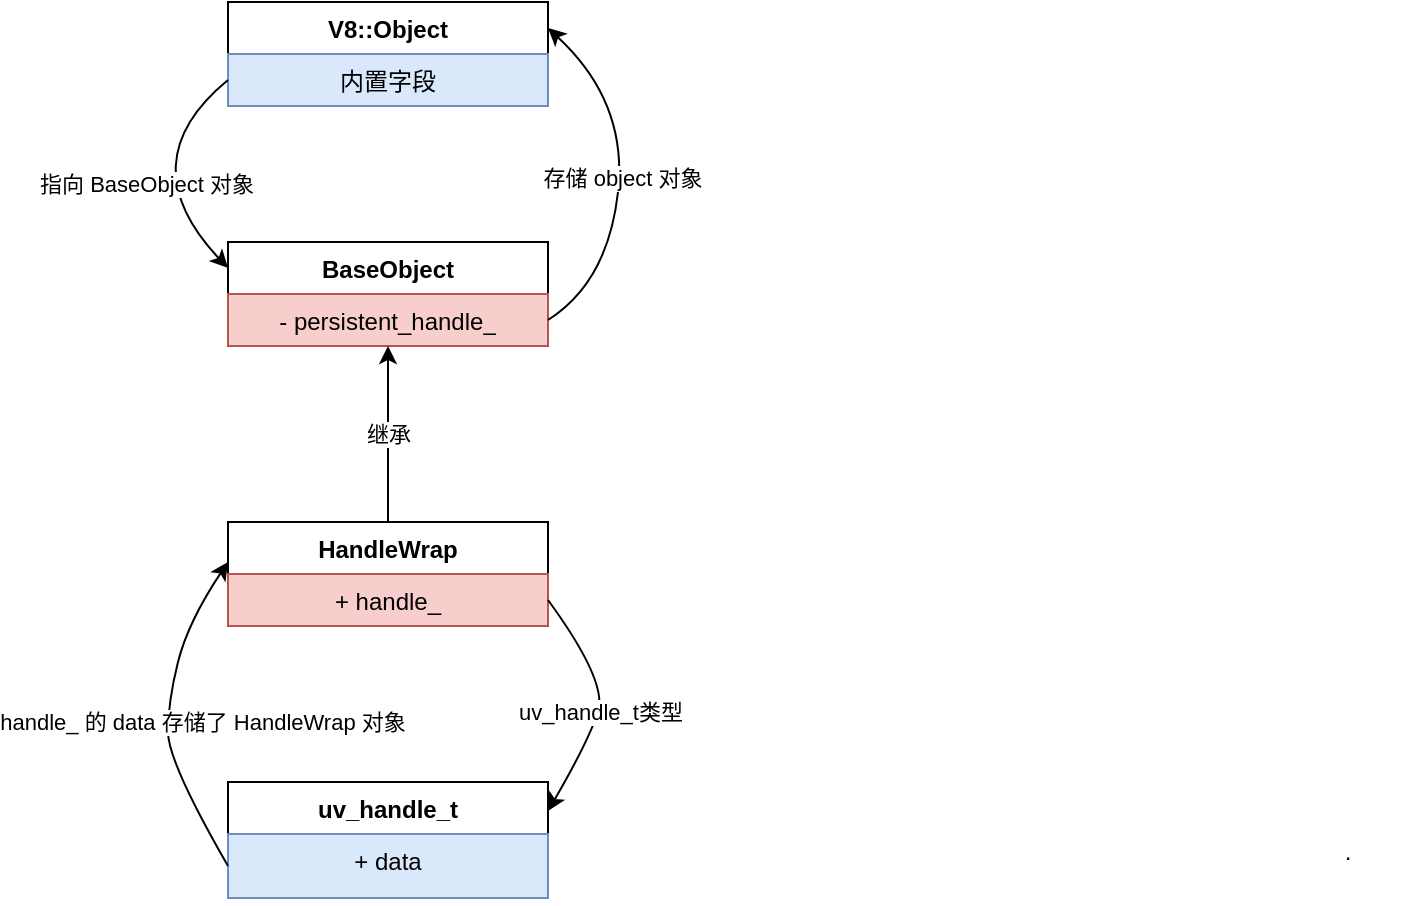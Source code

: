 <mxfile version="21.3.0" type="device">
  <diagram name="第 1 页" id="47O4QhbLwSWkzGiUaqdh">
    <mxGraphModel dx="902" dy="521" grid="1" gridSize="10" guides="1" tooltips="1" connect="1" arrows="1" fold="1" page="1" pageScale="1" pageWidth="3300" pageHeight="4681" math="0" shadow="0">
      <root>
        <mxCell id="0" />
        <mxCell id="1" parent="0" />
        <mxCell id="zqpCM7zFi_tlRkKwwP7t-1" value="BaseObject" style="swimlane;fontStyle=1;align=center;verticalAlign=top;childLayout=stackLayout;horizontal=1;startSize=26;horizontalStack=0;resizeParent=1;resizeParentMax=0;resizeLast=0;collapsible=1;marginBottom=0;whiteSpace=wrap;html=1;" parent="1" vertex="1">
          <mxGeometry x="310" y="230" width="160" height="52" as="geometry" />
        </mxCell>
        <mxCell id="zqpCM7zFi_tlRkKwwP7t-2" value="-&amp;nbsp;persistent_handle_" style="text;strokeColor=#b85450;fillColor=#f8cecc;align=center;verticalAlign=top;spacingLeft=4;spacingRight=4;overflow=hidden;rotatable=0;points=[[0,0.5],[1,0.5]];portConstraint=eastwest;whiteSpace=wrap;html=1;" parent="zqpCM7zFi_tlRkKwwP7t-1" vertex="1">
          <mxGeometry y="26" width="160" height="26" as="geometry" />
        </mxCell>
        <mxCell id="zqpCM7zFi_tlRkKwwP7t-3" value="V8::Object" style="swimlane;fontStyle=1;align=center;verticalAlign=top;childLayout=stackLayout;horizontal=1;startSize=26;horizontalStack=0;resizeParent=1;resizeParentMax=0;resizeLast=0;collapsible=1;marginBottom=0;whiteSpace=wrap;html=1;" parent="1" vertex="1">
          <mxGeometry x="310" y="110" width="160" height="52" as="geometry" />
        </mxCell>
        <mxCell id="zqpCM7zFi_tlRkKwwP7t-4" value="内置字段" style="text;strokeColor=#6c8ebf;fillColor=#dae8fc;align=center;verticalAlign=top;spacingLeft=4;spacingRight=4;overflow=hidden;rotatable=0;points=[[0,0.5],[1,0.5]];portConstraint=eastwest;whiteSpace=wrap;html=1;" parent="zqpCM7zFi_tlRkKwwP7t-3" vertex="1">
          <mxGeometry y="26" width="160" height="26" as="geometry" />
        </mxCell>
        <mxCell id="zqpCM7zFi_tlRkKwwP7t-5" value="" style="curved=1;endArrow=classic;html=1;rounded=0;entryX=1;entryY=0.25;entryDx=0;entryDy=0;exitX=1;exitY=0.5;exitDx=0;exitDy=0;fillColor=#fff2cc;strokeColor=#000000;" parent="1" source="zqpCM7zFi_tlRkKwwP7t-2" target="zqpCM7zFi_tlRkKwwP7t-3" edge="1">
          <mxGeometry width="50" height="50" relative="1" as="geometry">
            <mxPoint x="470" y="390" as="sourcePoint" />
            <mxPoint x="520" y="340" as="targetPoint" />
            <Array as="points">
              <mxPoint x="500" y="250" />
              <mxPoint x="510" y="160" />
            </Array>
          </mxGeometry>
        </mxCell>
        <mxCell id="zqpCM7zFi_tlRkKwwP7t-6" value="存储 object 对象" style="edgeLabel;html=1;align=center;verticalAlign=middle;resizable=0;points=[];" parent="zqpCM7zFi_tlRkKwwP7t-5" vertex="1" connectable="0">
          <mxGeometry x="-0.419" y="1" relative="1" as="geometry">
            <mxPoint x="6" y="-35" as="offset" />
          </mxGeometry>
        </mxCell>
        <mxCell id="zqpCM7zFi_tlRkKwwP7t-7" value="" style="curved=1;endArrow=classic;html=1;rounded=0;exitX=0;exitY=0.5;exitDx=0;exitDy=0;entryX=0;entryY=0.25;entryDx=0;entryDy=0;fillColor=#fff2cc;strokeColor=#000000;" parent="1" source="zqpCM7zFi_tlRkKwwP7t-4" target="zqpCM7zFi_tlRkKwwP7t-1" edge="1">
          <mxGeometry width="50" height="50" relative="1" as="geometry">
            <mxPoint x="430" y="200" as="sourcePoint" />
            <mxPoint x="480" y="150" as="targetPoint" />
            <Array as="points">
              <mxPoint x="260" y="190" />
            </Array>
          </mxGeometry>
        </mxCell>
        <mxCell id="zqpCM7zFi_tlRkKwwP7t-8" value="指向 BaseObject 对象" style="edgeLabel;html=1;align=center;verticalAlign=middle;resizable=0;points=[];" parent="zqpCM7zFi_tlRkKwwP7t-7" vertex="1" connectable="0">
          <mxGeometry x="-0.159" y="6" relative="1" as="geometry">
            <mxPoint y="10" as="offset" />
          </mxGeometry>
        </mxCell>
        <mxCell id="zqpCM7zFi_tlRkKwwP7t-9" value="HandleWrap" style="swimlane;fontStyle=1;align=center;verticalAlign=top;childLayout=stackLayout;horizontal=1;startSize=26;horizontalStack=0;resizeParent=1;resizeParentMax=0;resizeLast=0;collapsible=1;marginBottom=0;whiteSpace=wrap;html=1;" parent="1" vertex="1">
          <mxGeometry x="310" y="370" width="160" height="52" as="geometry" />
        </mxCell>
        <mxCell id="zqpCM7zFi_tlRkKwwP7t-10" value="+ handle_" style="text;strokeColor=#b85450;fillColor=#f8cecc;align=center;verticalAlign=top;spacingLeft=4;spacingRight=4;overflow=hidden;rotatable=0;points=[[0,0.5],[1,0.5]];portConstraint=eastwest;whiteSpace=wrap;html=1;" parent="zqpCM7zFi_tlRkKwwP7t-9" vertex="1">
          <mxGeometry y="26" width="160" height="26" as="geometry" />
        </mxCell>
        <mxCell id="zqpCM7zFi_tlRkKwwP7t-13" value="继承" style="endArrow=classic;html=1;rounded=0;entryX=0.5;entryY=1;entryDx=0;entryDy=0;exitX=0.5;exitY=0;exitDx=0;exitDy=0;strokeColor=#000000;" parent="1" source="zqpCM7zFi_tlRkKwwP7t-9" target="zqpCM7zFi_tlRkKwwP7t-1" edge="1">
          <mxGeometry width="50" height="50" relative="1" as="geometry">
            <mxPoint x="330" y="390" as="sourcePoint" />
            <mxPoint x="380" y="340" as="targetPoint" />
          </mxGeometry>
        </mxCell>
        <mxCell id="zqpCM7zFi_tlRkKwwP7t-14" value="uv_handle_t" style="swimlane;fontStyle=1;align=center;verticalAlign=top;childLayout=stackLayout;horizontal=1;startSize=26;horizontalStack=0;resizeParent=1;resizeParentMax=0;resizeLast=0;collapsible=1;marginBottom=0;whiteSpace=wrap;html=1;" parent="1" vertex="1">
          <mxGeometry x="310" y="500" width="160" height="58" as="geometry" />
        </mxCell>
        <mxCell id="zqpCM7zFi_tlRkKwwP7t-15" value="+ data" style="text;strokeColor=#6c8ebf;fillColor=#dae8fc;align=center;verticalAlign=top;spacingLeft=4;spacingRight=4;overflow=hidden;rotatable=0;points=[[0,0.5],[1,0.5]];portConstraint=eastwest;whiteSpace=wrap;html=1;" parent="zqpCM7zFi_tlRkKwwP7t-14" vertex="1">
          <mxGeometry y="26" width="160" height="32" as="geometry" />
        </mxCell>
        <mxCell id="zqpCM7zFi_tlRkKwwP7t-21" value="" style="curved=1;endArrow=classic;html=1;rounded=0;exitX=0;exitY=0.5;exitDx=0;exitDy=0;entryX=0;entryY=0.25;entryDx=0;entryDy=0;strokeColor=#000000;" parent="1" source="zqpCM7zFi_tlRkKwwP7t-15" edge="1">
          <mxGeometry width="50" height="50" relative="1" as="geometry">
            <mxPoint x="640" y="439" as="sourcePoint" />
            <mxPoint x="310" y="390" as="targetPoint" />
            <Array as="points">
              <mxPoint x="280" y="490" />
              <mxPoint x="280" y="460" />
              <mxPoint x="290" y="420" />
            </Array>
          </mxGeometry>
        </mxCell>
        <mxCell id="zqpCM7zFi_tlRkKwwP7t-22" value="handle_ 的 data 存储了 HandleWrap 对象" style="edgeLabel;html=1;align=center;verticalAlign=middle;resizable=0;points=[];" parent="zqpCM7zFi_tlRkKwwP7t-21" vertex="1" connectable="0">
          <mxGeometry x="0.134" y="-5" relative="1" as="geometry">
            <mxPoint x="11" y="13" as="offset" />
          </mxGeometry>
        </mxCell>
        <mxCell id="zqpCM7zFi_tlRkKwwP7t-23" value="." style="text;html=1;strokeColor=none;fillColor=none;align=center;verticalAlign=middle;whiteSpace=wrap;rounded=0;" parent="1" vertex="1">
          <mxGeometry x="840" y="520" width="60" height="30" as="geometry" />
        </mxCell>
        <mxCell id="oxLWB3EvVdFxGHyR2Qlx-1" value="" style="curved=1;endArrow=classic;html=1;rounded=0;exitX=1;exitY=0.5;exitDx=0;exitDy=0;entryX=1;entryY=0.25;entryDx=0;entryDy=0;" edge="1" parent="1" source="zqpCM7zFi_tlRkKwwP7t-10" target="zqpCM7zFi_tlRkKwwP7t-14">
          <mxGeometry width="50" height="50" relative="1" as="geometry">
            <mxPoint x="570" y="470" as="sourcePoint" />
            <mxPoint x="620" y="420" as="targetPoint" />
            <Array as="points">
              <mxPoint x="500" y="450" />
              <mxPoint x="490" y="480" />
            </Array>
          </mxGeometry>
        </mxCell>
        <mxCell id="oxLWB3EvVdFxGHyR2Qlx-2" value="uv_handle_t类型" style="edgeLabel;html=1;align=center;verticalAlign=middle;resizable=0;points=[];" vertex="1" connectable="0" parent="oxLWB3EvVdFxGHyR2Qlx-1">
          <mxGeometry x="0.082" y="1" relative="1" as="geometry">
            <mxPoint as="offset" />
          </mxGeometry>
        </mxCell>
      </root>
    </mxGraphModel>
  </diagram>
</mxfile>

